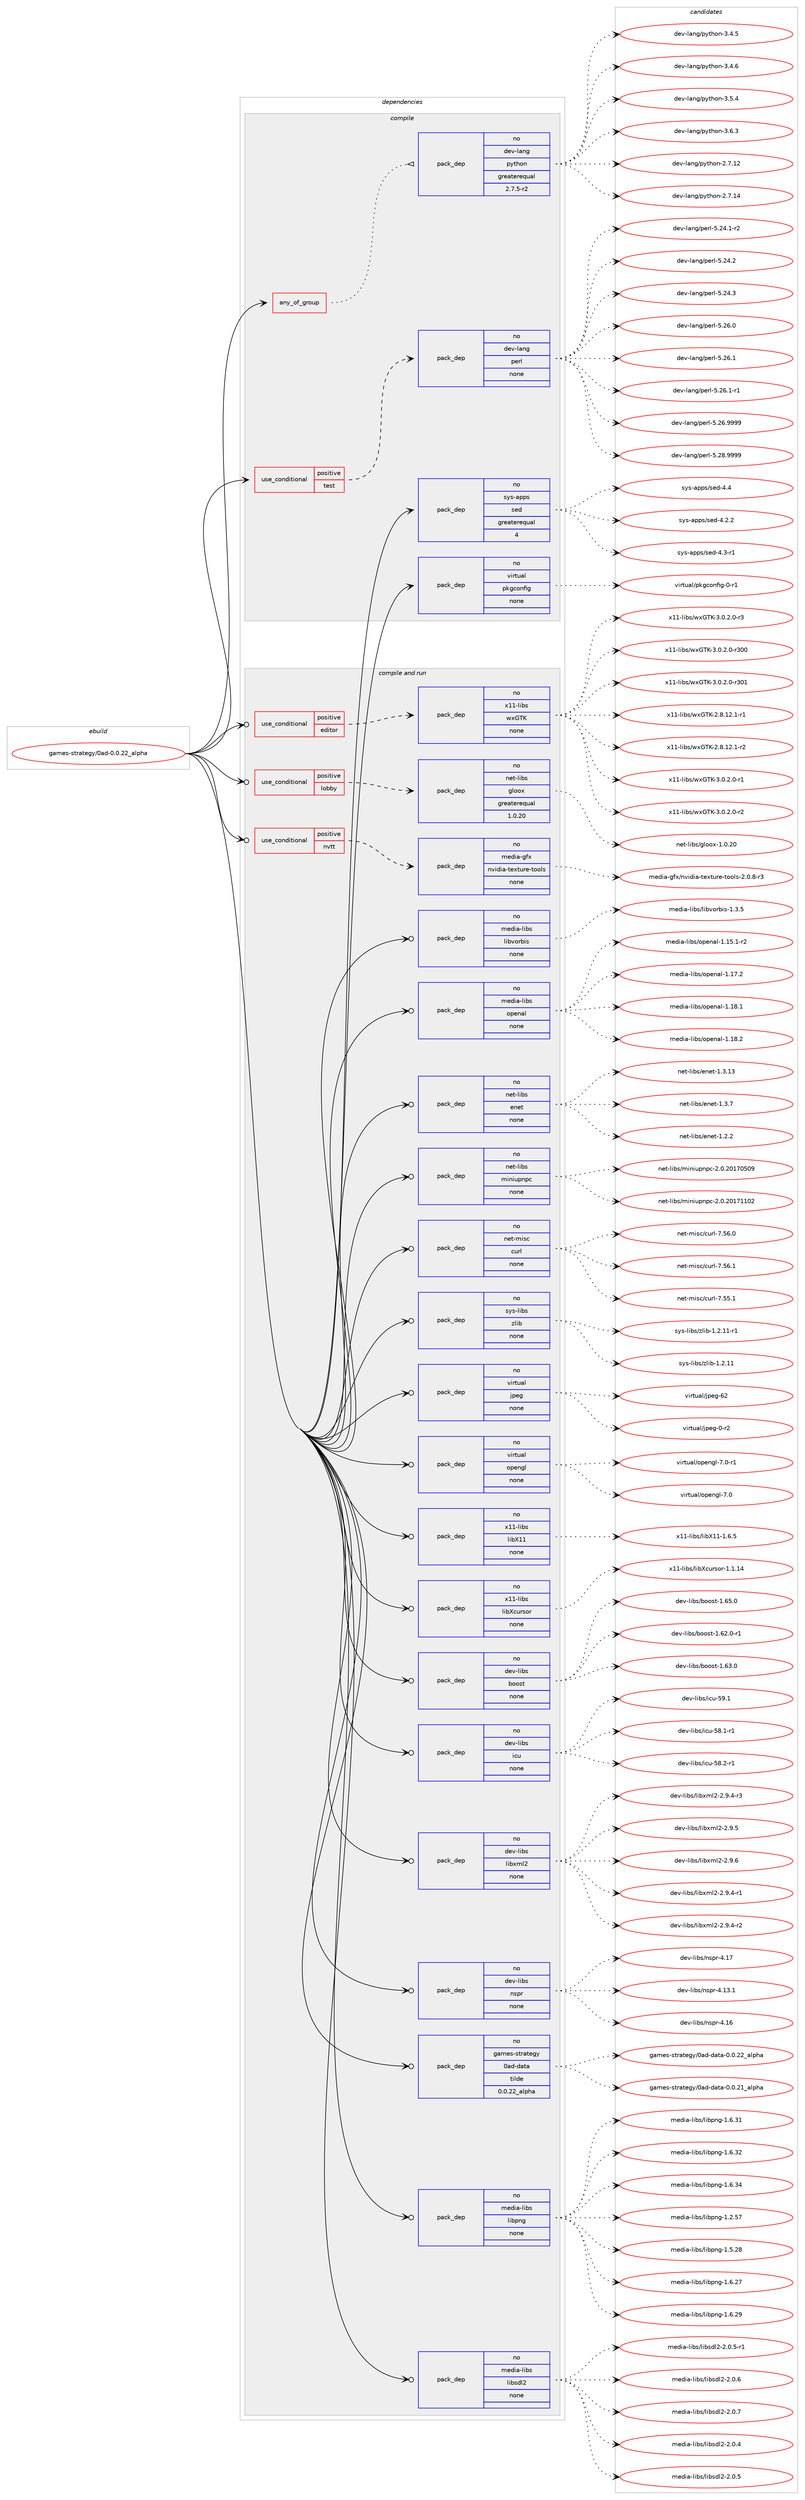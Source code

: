 digraph prolog {

# *************
# Graph options
# *************

newrank=true;
concentrate=true;
compound=true;
graph [rankdir=LR,fontname=Helvetica,fontsize=10,ranksep=1.5];#, ranksep=2.5, nodesep=0.2];
edge  [arrowhead=vee];
node  [fontname=Helvetica,fontsize=10];

# **********
# The ebuild
# **********

subgraph cluster_leftcol {
color=gray;
rank=same;
label=<<i>ebuild</i>>;
id [label="games-strategy/0ad-0.0.22_alpha", color=red, width=4, href="../games-strategy/0ad-0.0.22_alpha.svg"];
}

# ****************
# The dependencies
# ****************

subgraph cluster_midcol {
color=gray;
label=<<i>dependencies</i>>;
subgraph cluster_compile {
fillcolor="#eeeeee";
style=filled;
label=<<i>compile</i>>;
subgraph any4707 {
dependency304026 [label=<<TABLE BORDER="0" CELLBORDER="1" CELLSPACING="0" CELLPADDING="4"><TR><TD CELLPADDING="10">any_of_group</TD></TR></TABLE>>, shape=none, color=red];subgraph pack218160 {
dependency304027 [label=<<TABLE BORDER="0" CELLBORDER="1" CELLSPACING="0" CELLPADDING="4" WIDTH="220"><TR><TD ROWSPAN="6" CELLPADDING="30">pack_dep</TD></TR><TR><TD WIDTH="110">no</TD></TR><TR><TD>dev-lang</TD></TR><TR><TD>python</TD></TR><TR><TD>greaterequal</TD></TR><TR><TD>2.7.5-r2</TD></TR></TABLE>>, shape=none, color=blue];
}
dependency304026:e -> dependency304027:w [weight=20,style="dotted",arrowhead="oinv"];
}
id:e -> dependency304026:w [weight=20,style="solid",arrowhead="vee"];
subgraph cond81104 {
dependency304028 [label=<<TABLE BORDER="0" CELLBORDER="1" CELLSPACING="0" CELLPADDING="4"><TR><TD ROWSPAN="3" CELLPADDING="10">use_conditional</TD></TR><TR><TD>positive</TD></TR><TR><TD>test</TD></TR></TABLE>>, shape=none, color=red];
subgraph pack218161 {
dependency304029 [label=<<TABLE BORDER="0" CELLBORDER="1" CELLSPACING="0" CELLPADDING="4" WIDTH="220"><TR><TD ROWSPAN="6" CELLPADDING="30">pack_dep</TD></TR><TR><TD WIDTH="110">no</TD></TR><TR><TD>dev-lang</TD></TR><TR><TD>perl</TD></TR><TR><TD>none</TD></TR><TR><TD></TD></TR></TABLE>>, shape=none, color=blue];
}
dependency304028:e -> dependency304029:w [weight=20,style="dashed",arrowhead="vee"];
}
id:e -> dependency304028:w [weight=20,style="solid",arrowhead="vee"];
subgraph pack218162 {
dependency304030 [label=<<TABLE BORDER="0" CELLBORDER="1" CELLSPACING="0" CELLPADDING="4" WIDTH="220"><TR><TD ROWSPAN="6" CELLPADDING="30">pack_dep</TD></TR><TR><TD WIDTH="110">no</TD></TR><TR><TD>sys-apps</TD></TR><TR><TD>sed</TD></TR><TR><TD>greaterequal</TD></TR><TR><TD>4</TD></TR></TABLE>>, shape=none, color=blue];
}
id:e -> dependency304030:w [weight=20,style="solid",arrowhead="vee"];
subgraph pack218163 {
dependency304031 [label=<<TABLE BORDER="0" CELLBORDER="1" CELLSPACING="0" CELLPADDING="4" WIDTH="220"><TR><TD ROWSPAN="6" CELLPADDING="30">pack_dep</TD></TR><TR><TD WIDTH="110">no</TD></TR><TR><TD>virtual</TD></TR><TR><TD>pkgconfig</TD></TR><TR><TD>none</TD></TR><TR><TD></TD></TR></TABLE>>, shape=none, color=blue];
}
id:e -> dependency304031:w [weight=20,style="solid",arrowhead="vee"];
}
subgraph cluster_compileandrun {
fillcolor="#eeeeee";
style=filled;
label=<<i>compile and run</i>>;
subgraph cond81105 {
dependency304032 [label=<<TABLE BORDER="0" CELLBORDER="1" CELLSPACING="0" CELLPADDING="4"><TR><TD ROWSPAN="3" CELLPADDING="10">use_conditional</TD></TR><TR><TD>positive</TD></TR><TR><TD>editor</TD></TR></TABLE>>, shape=none, color=red];
subgraph pack218164 {
dependency304033 [label=<<TABLE BORDER="0" CELLBORDER="1" CELLSPACING="0" CELLPADDING="4" WIDTH="220"><TR><TD ROWSPAN="6" CELLPADDING="30">pack_dep</TD></TR><TR><TD WIDTH="110">no</TD></TR><TR><TD>x11-libs</TD></TR><TR><TD>wxGTK</TD></TR><TR><TD>none</TD></TR><TR><TD></TD></TR></TABLE>>, shape=none, color=blue];
}
dependency304032:e -> dependency304033:w [weight=20,style="dashed",arrowhead="vee"];
}
id:e -> dependency304032:w [weight=20,style="solid",arrowhead="odotvee"];
subgraph cond81106 {
dependency304034 [label=<<TABLE BORDER="0" CELLBORDER="1" CELLSPACING="0" CELLPADDING="4"><TR><TD ROWSPAN="3" CELLPADDING="10">use_conditional</TD></TR><TR><TD>positive</TD></TR><TR><TD>lobby</TD></TR></TABLE>>, shape=none, color=red];
subgraph pack218165 {
dependency304035 [label=<<TABLE BORDER="0" CELLBORDER="1" CELLSPACING="0" CELLPADDING="4" WIDTH="220"><TR><TD ROWSPAN="6" CELLPADDING="30">pack_dep</TD></TR><TR><TD WIDTH="110">no</TD></TR><TR><TD>net-libs</TD></TR><TR><TD>gloox</TD></TR><TR><TD>greaterequal</TD></TR><TR><TD>1.0.20</TD></TR></TABLE>>, shape=none, color=blue];
}
dependency304034:e -> dependency304035:w [weight=20,style="dashed",arrowhead="vee"];
}
id:e -> dependency304034:w [weight=20,style="solid",arrowhead="odotvee"];
subgraph cond81107 {
dependency304036 [label=<<TABLE BORDER="0" CELLBORDER="1" CELLSPACING="0" CELLPADDING="4"><TR><TD ROWSPAN="3" CELLPADDING="10">use_conditional</TD></TR><TR><TD>positive</TD></TR><TR><TD>nvtt</TD></TR></TABLE>>, shape=none, color=red];
subgraph pack218166 {
dependency304037 [label=<<TABLE BORDER="0" CELLBORDER="1" CELLSPACING="0" CELLPADDING="4" WIDTH="220"><TR><TD ROWSPAN="6" CELLPADDING="30">pack_dep</TD></TR><TR><TD WIDTH="110">no</TD></TR><TR><TD>media-gfx</TD></TR><TR><TD>nvidia-texture-tools</TD></TR><TR><TD>none</TD></TR><TR><TD></TD></TR></TABLE>>, shape=none, color=blue];
}
dependency304036:e -> dependency304037:w [weight=20,style="dashed",arrowhead="vee"];
}
id:e -> dependency304036:w [weight=20,style="solid",arrowhead="odotvee"];
subgraph pack218167 {
dependency304038 [label=<<TABLE BORDER="0" CELLBORDER="1" CELLSPACING="0" CELLPADDING="4" WIDTH="220"><TR><TD ROWSPAN="6" CELLPADDING="30">pack_dep</TD></TR><TR><TD WIDTH="110">no</TD></TR><TR><TD>dev-libs</TD></TR><TR><TD>boost</TD></TR><TR><TD>none</TD></TR><TR><TD></TD></TR></TABLE>>, shape=none, color=blue];
}
id:e -> dependency304038:w [weight=20,style="solid",arrowhead="odotvee"];
subgraph pack218168 {
dependency304039 [label=<<TABLE BORDER="0" CELLBORDER="1" CELLSPACING="0" CELLPADDING="4" WIDTH="220"><TR><TD ROWSPAN="6" CELLPADDING="30">pack_dep</TD></TR><TR><TD WIDTH="110">no</TD></TR><TR><TD>dev-libs</TD></TR><TR><TD>icu</TD></TR><TR><TD>none</TD></TR><TR><TD></TD></TR></TABLE>>, shape=none, color=blue];
}
id:e -> dependency304039:w [weight=20,style="solid",arrowhead="odotvee"];
subgraph pack218169 {
dependency304040 [label=<<TABLE BORDER="0" CELLBORDER="1" CELLSPACING="0" CELLPADDING="4" WIDTH="220"><TR><TD ROWSPAN="6" CELLPADDING="30">pack_dep</TD></TR><TR><TD WIDTH="110">no</TD></TR><TR><TD>dev-libs</TD></TR><TR><TD>libxml2</TD></TR><TR><TD>none</TD></TR><TR><TD></TD></TR></TABLE>>, shape=none, color=blue];
}
id:e -> dependency304040:w [weight=20,style="solid",arrowhead="odotvee"];
subgraph pack218170 {
dependency304041 [label=<<TABLE BORDER="0" CELLBORDER="1" CELLSPACING="0" CELLPADDING="4" WIDTH="220"><TR><TD ROWSPAN="6" CELLPADDING="30">pack_dep</TD></TR><TR><TD WIDTH="110">no</TD></TR><TR><TD>dev-libs</TD></TR><TR><TD>nspr</TD></TR><TR><TD>none</TD></TR><TR><TD></TD></TR></TABLE>>, shape=none, color=blue];
}
id:e -> dependency304041:w [weight=20,style="solid",arrowhead="odotvee"];
subgraph pack218171 {
dependency304042 [label=<<TABLE BORDER="0" CELLBORDER="1" CELLSPACING="0" CELLPADDING="4" WIDTH="220"><TR><TD ROWSPAN="6" CELLPADDING="30">pack_dep</TD></TR><TR><TD WIDTH="110">no</TD></TR><TR><TD>games-strategy</TD></TR><TR><TD>0ad-data</TD></TR><TR><TD>tilde</TD></TR><TR><TD>0.0.22_alpha</TD></TR></TABLE>>, shape=none, color=blue];
}
id:e -> dependency304042:w [weight=20,style="solid",arrowhead="odotvee"];
subgraph pack218172 {
dependency304043 [label=<<TABLE BORDER="0" CELLBORDER="1" CELLSPACING="0" CELLPADDING="4" WIDTH="220"><TR><TD ROWSPAN="6" CELLPADDING="30">pack_dep</TD></TR><TR><TD WIDTH="110">no</TD></TR><TR><TD>media-libs</TD></TR><TR><TD>libpng</TD></TR><TR><TD>none</TD></TR><TR><TD></TD></TR></TABLE>>, shape=none, color=blue];
}
id:e -> dependency304043:w [weight=20,style="solid",arrowhead="odotvee"];
subgraph pack218173 {
dependency304044 [label=<<TABLE BORDER="0" CELLBORDER="1" CELLSPACING="0" CELLPADDING="4" WIDTH="220"><TR><TD ROWSPAN="6" CELLPADDING="30">pack_dep</TD></TR><TR><TD WIDTH="110">no</TD></TR><TR><TD>media-libs</TD></TR><TR><TD>libsdl2</TD></TR><TR><TD>none</TD></TR><TR><TD></TD></TR></TABLE>>, shape=none, color=blue];
}
id:e -> dependency304044:w [weight=20,style="solid",arrowhead="odotvee"];
subgraph pack218174 {
dependency304045 [label=<<TABLE BORDER="0" CELLBORDER="1" CELLSPACING="0" CELLPADDING="4" WIDTH="220"><TR><TD ROWSPAN="6" CELLPADDING="30">pack_dep</TD></TR><TR><TD WIDTH="110">no</TD></TR><TR><TD>media-libs</TD></TR><TR><TD>libvorbis</TD></TR><TR><TD>none</TD></TR><TR><TD></TD></TR></TABLE>>, shape=none, color=blue];
}
id:e -> dependency304045:w [weight=20,style="solid",arrowhead="odotvee"];
subgraph pack218175 {
dependency304046 [label=<<TABLE BORDER="0" CELLBORDER="1" CELLSPACING="0" CELLPADDING="4" WIDTH="220"><TR><TD ROWSPAN="6" CELLPADDING="30">pack_dep</TD></TR><TR><TD WIDTH="110">no</TD></TR><TR><TD>media-libs</TD></TR><TR><TD>openal</TD></TR><TR><TD>none</TD></TR><TR><TD></TD></TR></TABLE>>, shape=none, color=blue];
}
id:e -> dependency304046:w [weight=20,style="solid",arrowhead="odotvee"];
subgraph pack218176 {
dependency304047 [label=<<TABLE BORDER="0" CELLBORDER="1" CELLSPACING="0" CELLPADDING="4" WIDTH="220"><TR><TD ROWSPAN="6" CELLPADDING="30">pack_dep</TD></TR><TR><TD WIDTH="110">no</TD></TR><TR><TD>net-libs</TD></TR><TR><TD>enet</TD></TR><TR><TD>none</TD></TR><TR><TD></TD></TR></TABLE>>, shape=none, color=blue];
}
id:e -> dependency304047:w [weight=20,style="solid",arrowhead="odotvee"];
subgraph pack218177 {
dependency304048 [label=<<TABLE BORDER="0" CELLBORDER="1" CELLSPACING="0" CELLPADDING="4" WIDTH="220"><TR><TD ROWSPAN="6" CELLPADDING="30">pack_dep</TD></TR><TR><TD WIDTH="110">no</TD></TR><TR><TD>net-libs</TD></TR><TR><TD>miniupnpc</TD></TR><TR><TD>none</TD></TR><TR><TD></TD></TR></TABLE>>, shape=none, color=blue];
}
id:e -> dependency304048:w [weight=20,style="solid",arrowhead="odotvee"];
subgraph pack218178 {
dependency304049 [label=<<TABLE BORDER="0" CELLBORDER="1" CELLSPACING="0" CELLPADDING="4" WIDTH="220"><TR><TD ROWSPAN="6" CELLPADDING="30">pack_dep</TD></TR><TR><TD WIDTH="110">no</TD></TR><TR><TD>net-misc</TD></TR><TR><TD>curl</TD></TR><TR><TD>none</TD></TR><TR><TD></TD></TR></TABLE>>, shape=none, color=blue];
}
id:e -> dependency304049:w [weight=20,style="solid",arrowhead="odotvee"];
subgraph pack218179 {
dependency304050 [label=<<TABLE BORDER="0" CELLBORDER="1" CELLSPACING="0" CELLPADDING="4" WIDTH="220"><TR><TD ROWSPAN="6" CELLPADDING="30">pack_dep</TD></TR><TR><TD WIDTH="110">no</TD></TR><TR><TD>sys-libs</TD></TR><TR><TD>zlib</TD></TR><TR><TD>none</TD></TR><TR><TD></TD></TR></TABLE>>, shape=none, color=blue];
}
id:e -> dependency304050:w [weight=20,style="solid",arrowhead="odotvee"];
subgraph pack218180 {
dependency304051 [label=<<TABLE BORDER="0" CELLBORDER="1" CELLSPACING="0" CELLPADDING="4" WIDTH="220"><TR><TD ROWSPAN="6" CELLPADDING="30">pack_dep</TD></TR><TR><TD WIDTH="110">no</TD></TR><TR><TD>virtual</TD></TR><TR><TD>jpeg</TD></TR><TR><TD>none</TD></TR><TR><TD></TD></TR></TABLE>>, shape=none, color=blue];
}
id:e -> dependency304051:w [weight=20,style="solid",arrowhead="odotvee"];
subgraph pack218181 {
dependency304052 [label=<<TABLE BORDER="0" CELLBORDER="1" CELLSPACING="0" CELLPADDING="4" WIDTH="220"><TR><TD ROWSPAN="6" CELLPADDING="30">pack_dep</TD></TR><TR><TD WIDTH="110">no</TD></TR><TR><TD>virtual</TD></TR><TR><TD>opengl</TD></TR><TR><TD>none</TD></TR><TR><TD></TD></TR></TABLE>>, shape=none, color=blue];
}
id:e -> dependency304052:w [weight=20,style="solid",arrowhead="odotvee"];
subgraph pack218182 {
dependency304053 [label=<<TABLE BORDER="0" CELLBORDER="1" CELLSPACING="0" CELLPADDING="4" WIDTH="220"><TR><TD ROWSPAN="6" CELLPADDING="30">pack_dep</TD></TR><TR><TD WIDTH="110">no</TD></TR><TR><TD>x11-libs</TD></TR><TR><TD>libX11</TD></TR><TR><TD>none</TD></TR><TR><TD></TD></TR></TABLE>>, shape=none, color=blue];
}
id:e -> dependency304053:w [weight=20,style="solid",arrowhead="odotvee"];
subgraph pack218183 {
dependency304054 [label=<<TABLE BORDER="0" CELLBORDER="1" CELLSPACING="0" CELLPADDING="4" WIDTH="220"><TR><TD ROWSPAN="6" CELLPADDING="30">pack_dep</TD></TR><TR><TD WIDTH="110">no</TD></TR><TR><TD>x11-libs</TD></TR><TR><TD>libXcursor</TD></TR><TR><TD>none</TD></TR><TR><TD></TD></TR></TABLE>>, shape=none, color=blue];
}
id:e -> dependency304054:w [weight=20,style="solid",arrowhead="odotvee"];
}
subgraph cluster_run {
fillcolor="#eeeeee";
style=filled;
label=<<i>run</i>>;
}
}

# **************
# The candidates
# **************

subgraph cluster_choices {
rank=same;
color=gray;
label=<<i>candidates</i>>;

subgraph choice218160 {
color=black;
nodesep=1;
choice10010111845108971101034711212111610411111045504655464950 [label="dev-lang/python-2.7.12", color=red, width=4,href="../dev-lang/python-2.7.12.svg"];
choice10010111845108971101034711212111610411111045504655464952 [label="dev-lang/python-2.7.14", color=red, width=4,href="../dev-lang/python-2.7.14.svg"];
choice100101118451089711010347112121116104111110455146524653 [label="dev-lang/python-3.4.5", color=red, width=4,href="../dev-lang/python-3.4.5.svg"];
choice100101118451089711010347112121116104111110455146524654 [label="dev-lang/python-3.4.6", color=red, width=4,href="../dev-lang/python-3.4.6.svg"];
choice100101118451089711010347112121116104111110455146534652 [label="dev-lang/python-3.5.4", color=red, width=4,href="../dev-lang/python-3.5.4.svg"];
choice100101118451089711010347112121116104111110455146544651 [label="dev-lang/python-3.6.3", color=red, width=4,href="../dev-lang/python-3.6.3.svg"];
dependency304027:e -> choice10010111845108971101034711212111610411111045504655464950:w [style=dotted,weight="100"];
dependency304027:e -> choice10010111845108971101034711212111610411111045504655464952:w [style=dotted,weight="100"];
dependency304027:e -> choice100101118451089711010347112121116104111110455146524653:w [style=dotted,weight="100"];
dependency304027:e -> choice100101118451089711010347112121116104111110455146524654:w [style=dotted,weight="100"];
dependency304027:e -> choice100101118451089711010347112121116104111110455146534652:w [style=dotted,weight="100"];
dependency304027:e -> choice100101118451089711010347112121116104111110455146544651:w [style=dotted,weight="100"];
}
subgraph choice218161 {
color=black;
nodesep=1;
choice100101118451089711010347112101114108455346505246494511450 [label="dev-lang/perl-5.24.1-r2", color=red, width=4,href="../dev-lang/perl-5.24.1-r2.svg"];
choice10010111845108971101034711210111410845534650524650 [label="dev-lang/perl-5.24.2", color=red, width=4,href="../dev-lang/perl-5.24.2.svg"];
choice10010111845108971101034711210111410845534650524651 [label="dev-lang/perl-5.24.3", color=red, width=4,href="../dev-lang/perl-5.24.3.svg"];
choice10010111845108971101034711210111410845534650544648 [label="dev-lang/perl-5.26.0", color=red, width=4,href="../dev-lang/perl-5.26.0.svg"];
choice10010111845108971101034711210111410845534650544649 [label="dev-lang/perl-5.26.1", color=red, width=4,href="../dev-lang/perl-5.26.1.svg"];
choice100101118451089711010347112101114108455346505446494511449 [label="dev-lang/perl-5.26.1-r1", color=red, width=4,href="../dev-lang/perl-5.26.1-r1.svg"];
choice10010111845108971101034711210111410845534650544657575757 [label="dev-lang/perl-5.26.9999", color=red, width=4,href="../dev-lang/perl-5.26.9999.svg"];
choice10010111845108971101034711210111410845534650564657575757 [label="dev-lang/perl-5.28.9999", color=red, width=4,href="../dev-lang/perl-5.28.9999.svg"];
dependency304029:e -> choice100101118451089711010347112101114108455346505246494511450:w [style=dotted,weight="100"];
dependency304029:e -> choice10010111845108971101034711210111410845534650524650:w [style=dotted,weight="100"];
dependency304029:e -> choice10010111845108971101034711210111410845534650524651:w [style=dotted,weight="100"];
dependency304029:e -> choice10010111845108971101034711210111410845534650544648:w [style=dotted,weight="100"];
dependency304029:e -> choice10010111845108971101034711210111410845534650544649:w [style=dotted,weight="100"];
dependency304029:e -> choice100101118451089711010347112101114108455346505446494511449:w [style=dotted,weight="100"];
dependency304029:e -> choice10010111845108971101034711210111410845534650544657575757:w [style=dotted,weight="100"];
dependency304029:e -> choice10010111845108971101034711210111410845534650564657575757:w [style=dotted,weight="100"];
}
subgraph choice218162 {
color=black;
nodesep=1;
choice115121115459711211211547115101100455246504650 [label="sys-apps/sed-4.2.2", color=red, width=4,href="../sys-apps/sed-4.2.2.svg"];
choice115121115459711211211547115101100455246514511449 [label="sys-apps/sed-4.3-r1", color=red, width=4,href="../sys-apps/sed-4.3-r1.svg"];
choice11512111545971121121154711510110045524652 [label="sys-apps/sed-4.4", color=red, width=4,href="../sys-apps/sed-4.4.svg"];
dependency304030:e -> choice115121115459711211211547115101100455246504650:w [style=dotted,weight="100"];
dependency304030:e -> choice115121115459711211211547115101100455246514511449:w [style=dotted,weight="100"];
dependency304030:e -> choice11512111545971121121154711510110045524652:w [style=dotted,weight="100"];
}
subgraph choice218163 {
color=black;
nodesep=1;
choice11810511411611797108471121071039911111010210510345484511449 [label="virtual/pkgconfig-0-r1", color=red, width=4,href="../virtual/pkgconfig-0-r1.svg"];
dependency304031:e -> choice11810511411611797108471121071039911111010210510345484511449:w [style=dotted,weight="100"];
}
subgraph choice218164 {
color=black;
nodesep=1;
choice12049494510810598115471191207184754550465646495046494511449 [label="x11-libs/wxGTK-2.8.12.1-r1", color=red, width=4,href="../x11-libs/wxGTK-2.8.12.1-r1.svg"];
choice12049494510810598115471191207184754550465646495046494511450 [label="x11-libs/wxGTK-2.8.12.1-r2", color=red, width=4,href="../x11-libs/wxGTK-2.8.12.1-r2.svg"];
choice120494945108105981154711912071847545514648465046484511449 [label="x11-libs/wxGTK-3.0.2.0-r1", color=red, width=4,href="../x11-libs/wxGTK-3.0.2.0-r1.svg"];
choice120494945108105981154711912071847545514648465046484511450 [label="x11-libs/wxGTK-3.0.2.0-r2", color=red, width=4,href="../x11-libs/wxGTK-3.0.2.0-r2.svg"];
choice120494945108105981154711912071847545514648465046484511451 [label="x11-libs/wxGTK-3.0.2.0-r3", color=red, width=4,href="../x11-libs/wxGTK-3.0.2.0-r3.svg"];
choice1204949451081059811547119120718475455146484650464845114514848 [label="x11-libs/wxGTK-3.0.2.0-r300", color=red, width=4,href="../x11-libs/wxGTK-3.0.2.0-r300.svg"];
choice1204949451081059811547119120718475455146484650464845114514849 [label="x11-libs/wxGTK-3.0.2.0-r301", color=red, width=4,href="../x11-libs/wxGTK-3.0.2.0-r301.svg"];
dependency304033:e -> choice12049494510810598115471191207184754550465646495046494511449:w [style=dotted,weight="100"];
dependency304033:e -> choice12049494510810598115471191207184754550465646495046494511450:w [style=dotted,weight="100"];
dependency304033:e -> choice120494945108105981154711912071847545514648465046484511449:w [style=dotted,weight="100"];
dependency304033:e -> choice120494945108105981154711912071847545514648465046484511450:w [style=dotted,weight="100"];
dependency304033:e -> choice120494945108105981154711912071847545514648465046484511451:w [style=dotted,weight="100"];
dependency304033:e -> choice1204949451081059811547119120718475455146484650464845114514848:w [style=dotted,weight="100"];
dependency304033:e -> choice1204949451081059811547119120718475455146484650464845114514849:w [style=dotted,weight="100"];
}
subgraph choice218165 {
color=black;
nodesep=1;
choice11010111645108105981154710310811111112045494648465048 [label="net-libs/gloox-1.0.20", color=red, width=4,href="../net-libs/gloox-1.0.20.svg"];
dependency304035:e -> choice11010111645108105981154710310811111112045494648465048:w [style=dotted,weight="100"];
}
subgraph choice218166 {
color=black;
nodesep=1;
choice1091011001059745103102120471101181051001059745116101120116117114101451161111111081154550464846564511451 [label="media-gfx/nvidia-texture-tools-2.0.8-r3", color=red, width=4,href="../media-gfx/nvidia-texture-tools-2.0.8-r3.svg"];
dependency304037:e -> choice1091011001059745103102120471101181051001059745116101120116117114101451161111111081154550464846564511451:w [style=dotted,weight="100"];
}
subgraph choice218167 {
color=black;
nodesep=1;
choice10010111845108105981154798111111115116454946545046484511449 [label="dev-libs/boost-1.62.0-r1", color=red, width=4,href="../dev-libs/boost-1.62.0-r1.svg"];
choice1001011184510810598115479811111111511645494654514648 [label="dev-libs/boost-1.63.0", color=red, width=4,href="../dev-libs/boost-1.63.0.svg"];
choice1001011184510810598115479811111111511645494654534648 [label="dev-libs/boost-1.65.0", color=red, width=4,href="../dev-libs/boost-1.65.0.svg"];
dependency304038:e -> choice10010111845108105981154798111111115116454946545046484511449:w [style=dotted,weight="100"];
dependency304038:e -> choice1001011184510810598115479811111111511645494654514648:w [style=dotted,weight="100"];
dependency304038:e -> choice1001011184510810598115479811111111511645494654534648:w [style=dotted,weight="100"];
}
subgraph choice218168 {
color=black;
nodesep=1;
choice1001011184510810598115471059911745535646494511449 [label="dev-libs/icu-58.1-r1", color=red, width=4,href="../dev-libs/icu-58.1-r1.svg"];
choice1001011184510810598115471059911745535646504511449 [label="dev-libs/icu-58.2-r1", color=red, width=4,href="../dev-libs/icu-58.2-r1.svg"];
choice100101118451081059811547105991174553574649 [label="dev-libs/icu-59.1", color=red, width=4,href="../dev-libs/icu-59.1.svg"];
dependency304039:e -> choice1001011184510810598115471059911745535646494511449:w [style=dotted,weight="100"];
dependency304039:e -> choice1001011184510810598115471059911745535646504511449:w [style=dotted,weight="100"];
dependency304039:e -> choice100101118451081059811547105991174553574649:w [style=dotted,weight="100"];
}
subgraph choice218169 {
color=black;
nodesep=1;
choice10010111845108105981154710810598120109108504550465746524511449 [label="dev-libs/libxml2-2.9.4-r1", color=red, width=4,href="../dev-libs/libxml2-2.9.4-r1.svg"];
choice10010111845108105981154710810598120109108504550465746524511450 [label="dev-libs/libxml2-2.9.4-r2", color=red, width=4,href="../dev-libs/libxml2-2.9.4-r2.svg"];
choice10010111845108105981154710810598120109108504550465746524511451 [label="dev-libs/libxml2-2.9.4-r3", color=red, width=4,href="../dev-libs/libxml2-2.9.4-r3.svg"];
choice1001011184510810598115471081059812010910850455046574653 [label="dev-libs/libxml2-2.9.5", color=red, width=4,href="../dev-libs/libxml2-2.9.5.svg"];
choice1001011184510810598115471081059812010910850455046574654 [label="dev-libs/libxml2-2.9.6", color=red, width=4,href="../dev-libs/libxml2-2.9.6.svg"];
dependency304040:e -> choice10010111845108105981154710810598120109108504550465746524511449:w [style=dotted,weight="100"];
dependency304040:e -> choice10010111845108105981154710810598120109108504550465746524511450:w [style=dotted,weight="100"];
dependency304040:e -> choice10010111845108105981154710810598120109108504550465746524511451:w [style=dotted,weight="100"];
dependency304040:e -> choice1001011184510810598115471081059812010910850455046574653:w [style=dotted,weight="100"];
dependency304040:e -> choice1001011184510810598115471081059812010910850455046574654:w [style=dotted,weight="100"];
}
subgraph choice218170 {
color=black;
nodesep=1;
choice10010111845108105981154711011511211445524649514649 [label="dev-libs/nspr-4.13.1", color=red, width=4,href="../dev-libs/nspr-4.13.1.svg"];
choice1001011184510810598115471101151121144552464954 [label="dev-libs/nspr-4.16", color=red, width=4,href="../dev-libs/nspr-4.16.svg"];
choice1001011184510810598115471101151121144552464955 [label="dev-libs/nspr-4.17", color=red, width=4,href="../dev-libs/nspr-4.17.svg"];
dependency304041:e -> choice10010111845108105981154711011511211445524649514649:w [style=dotted,weight="100"];
dependency304041:e -> choice1001011184510810598115471101151121144552464954:w [style=dotted,weight="100"];
dependency304041:e -> choice1001011184510810598115471101151121144552464955:w [style=dotted,weight="100"];
}
subgraph choice218171 {
color=black;
nodesep=1;
choice10397109101115451151161149711610110312147489710045100971169745484648465049959710811210497 [label="games-strategy/0ad-data-0.0.21_alpha", color=red, width=4,href="../games-strategy/0ad-data-0.0.21_alpha.svg"];
choice10397109101115451151161149711610110312147489710045100971169745484648465050959710811210497 [label="games-strategy/0ad-data-0.0.22_alpha", color=red, width=4,href="../games-strategy/0ad-data-0.0.22_alpha.svg"];
dependency304042:e -> choice10397109101115451151161149711610110312147489710045100971169745484648465049959710811210497:w [style=dotted,weight="100"];
dependency304042:e -> choice10397109101115451151161149711610110312147489710045100971169745484648465050959710811210497:w [style=dotted,weight="100"];
}
subgraph choice218172 {
color=black;
nodesep=1;
choice109101100105974510810598115471081059811211010345494650465355 [label="media-libs/libpng-1.2.57", color=red, width=4,href="../media-libs/libpng-1.2.57.svg"];
choice109101100105974510810598115471081059811211010345494653465056 [label="media-libs/libpng-1.5.28", color=red, width=4,href="../media-libs/libpng-1.5.28.svg"];
choice109101100105974510810598115471081059811211010345494654465055 [label="media-libs/libpng-1.6.27", color=red, width=4,href="../media-libs/libpng-1.6.27.svg"];
choice109101100105974510810598115471081059811211010345494654465057 [label="media-libs/libpng-1.6.29", color=red, width=4,href="../media-libs/libpng-1.6.29.svg"];
choice109101100105974510810598115471081059811211010345494654465149 [label="media-libs/libpng-1.6.31", color=red, width=4,href="../media-libs/libpng-1.6.31.svg"];
choice109101100105974510810598115471081059811211010345494654465150 [label="media-libs/libpng-1.6.32", color=red, width=4,href="../media-libs/libpng-1.6.32.svg"];
choice109101100105974510810598115471081059811211010345494654465152 [label="media-libs/libpng-1.6.34", color=red, width=4,href="../media-libs/libpng-1.6.34.svg"];
dependency304043:e -> choice109101100105974510810598115471081059811211010345494650465355:w [style=dotted,weight="100"];
dependency304043:e -> choice109101100105974510810598115471081059811211010345494653465056:w [style=dotted,weight="100"];
dependency304043:e -> choice109101100105974510810598115471081059811211010345494654465055:w [style=dotted,weight="100"];
dependency304043:e -> choice109101100105974510810598115471081059811211010345494654465057:w [style=dotted,weight="100"];
dependency304043:e -> choice109101100105974510810598115471081059811211010345494654465149:w [style=dotted,weight="100"];
dependency304043:e -> choice109101100105974510810598115471081059811211010345494654465150:w [style=dotted,weight="100"];
dependency304043:e -> choice109101100105974510810598115471081059811211010345494654465152:w [style=dotted,weight="100"];
}
subgraph choice218173 {
color=black;
nodesep=1;
choice109101100105974510810598115471081059811510010850455046484652 [label="media-libs/libsdl2-2.0.4", color=red, width=4,href="../media-libs/libsdl2-2.0.4.svg"];
choice109101100105974510810598115471081059811510010850455046484653 [label="media-libs/libsdl2-2.0.5", color=red, width=4,href="../media-libs/libsdl2-2.0.5.svg"];
choice1091011001059745108105981154710810598115100108504550464846534511449 [label="media-libs/libsdl2-2.0.5-r1", color=red, width=4,href="../media-libs/libsdl2-2.0.5-r1.svg"];
choice109101100105974510810598115471081059811510010850455046484654 [label="media-libs/libsdl2-2.0.6", color=red, width=4,href="../media-libs/libsdl2-2.0.6.svg"];
choice109101100105974510810598115471081059811510010850455046484655 [label="media-libs/libsdl2-2.0.7", color=red, width=4,href="../media-libs/libsdl2-2.0.7.svg"];
dependency304044:e -> choice109101100105974510810598115471081059811510010850455046484652:w [style=dotted,weight="100"];
dependency304044:e -> choice109101100105974510810598115471081059811510010850455046484653:w [style=dotted,weight="100"];
dependency304044:e -> choice1091011001059745108105981154710810598115100108504550464846534511449:w [style=dotted,weight="100"];
dependency304044:e -> choice109101100105974510810598115471081059811510010850455046484654:w [style=dotted,weight="100"];
dependency304044:e -> choice109101100105974510810598115471081059811510010850455046484655:w [style=dotted,weight="100"];
}
subgraph choice218174 {
color=black;
nodesep=1;
choice109101100105974510810598115471081059811811111498105115454946514653 [label="media-libs/libvorbis-1.3.5", color=red, width=4,href="../media-libs/libvorbis-1.3.5.svg"];
dependency304045:e -> choice109101100105974510810598115471081059811811111498105115454946514653:w [style=dotted,weight="100"];
}
subgraph choice218175 {
color=black;
nodesep=1;
choice1091011001059745108105981154711111210111097108454946495346494511450 [label="media-libs/openal-1.15.1-r2", color=red, width=4,href="../media-libs/openal-1.15.1-r2.svg"];
choice109101100105974510810598115471111121011109710845494649554650 [label="media-libs/openal-1.17.2", color=red, width=4,href="../media-libs/openal-1.17.2.svg"];
choice109101100105974510810598115471111121011109710845494649564649 [label="media-libs/openal-1.18.1", color=red, width=4,href="../media-libs/openal-1.18.1.svg"];
choice109101100105974510810598115471111121011109710845494649564650 [label="media-libs/openal-1.18.2", color=red, width=4,href="../media-libs/openal-1.18.2.svg"];
dependency304046:e -> choice1091011001059745108105981154711111210111097108454946495346494511450:w [style=dotted,weight="100"];
dependency304046:e -> choice109101100105974510810598115471111121011109710845494649554650:w [style=dotted,weight="100"];
dependency304046:e -> choice109101100105974510810598115471111121011109710845494649564649:w [style=dotted,weight="100"];
dependency304046:e -> choice109101100105974510810598115471111121011109710845494649564650:w [style=dotted,weight="100"];
}
subgraph choice218176 {
color=black;
nodesep=1;
choice110101116451081059811547101110101116454946504650 [label="net-libs/enet-1.2.2", color=red, width=4,href="../net-libs/enet-1.2.2.svg"];
choice11010111645108105981154710111010111645494651464951 [label="net-libs/enet-1.3.13", color=red, width=4,href="../net-libs/enet-1.3.13.svg"];
choice110101116451081059811547101110101116454946514655 [label="net-libs/enet-1.3.7", color=red, width=4,href="../net-libs/enet-1.3.7.svg"];
dependency304047:e -> choice110101116451081059811547101110101116454946504650:w [style=dotted,weight="100"];
dependency304047:e -> choice11010111645108105981154710111010111645494651464951:w [style=dotted,weight="100"];
dependency304047:e -> choice110101116451081059811547101110101116454946514655:w [style=dotted,weight="100"];
}
subgraph choice218177 {
color=black;
nodesep=1;
choice1101011164510810598115471091051101051171121101129945504648465048495548534857 [label="net-libs/miniupnpc-2.0.20170509", color=red, width=4,href="../net-libs/miniupnpc-2.0.20170509.svg"];
choice1101011164510810598115471091051101051171121101129945504648465048495549494850 [label="net-libs/miniupnpc-2.0.20171102", color=red, width=4,href="../net-libs/miniupnpc-2.0.20171102.svg"];
dependency304048:e -> choice1101011164510810598115471091051101051171121101129945504648465048495548534857:w [style=dotted,weight="100"];
dependency304048:e -> choice1101011164510810598115471091051101051171121101129945504648465048495549494850:w [style=dotted,weight="100"];
}
subgraph choice218178 {
color=black;
nodesep=1;
choice1101011164510910511599479911711410845554653534649 [label="net-misc/curl-7.55.1", color=red, width=4,href="../net-misc/curl-7.55.1.svg"];
choice1101011164510910511599479911711410845554653544648 [label="net-misc/curl-7.56.0", color=red, width=4,href="../net-misc/curl-7.56.0.svg"];
choice1101011164510910511599479911711410845554653544649 [label="net-misc/curl-7.56.1", color=red, width=4,href="../net-misc/curl-7.56.1.svg"];
dependency304049:e -> choice1101011164510910511599479911711410845554653534649:w [style=dotted,weight="100"];
dependency304049:e -> choice1101011164510910511599479911711410845554653544648:w [style=dotted,weight="100"];
dependency304049:e -> choice1101011164510910511599479911711410845554653544649:w [style=dotted,weight="100"];
}
subgraph choice218179 {
color=black;
nodesep=1;
choice1151211154510810598115471221081059845494650464949 [label="sys-libs/zlib-1.2.11", color=red, width=4,href="../sys-libs/zlib-1.2.11.svg"];
choice11512111545108105981154712210810598454946504649494511449 [label="sys-libs/zlib-1.2.11-r1", color=red, width=4,href="../sys-libs/zlib-1.2.11-r1.svg"];
dependency304050:e -> choice1151211154510810598115471221081059845494650464949:w [style=dotted,weight="100"];
dependency304050:e -> choice11512111545108105981154712210810598454946504649494511449:w [style=dotted,weight="100"];
}
subgraph choice218180 {
color=black;
nodesep=1;
choice118105114116117971084710611210110345484511450 [label="virtual/jpeg-0-r2", color=red, width=4,href="../virtual/jpeg-0-r2.svg"];
choice1181051141161179710847106112101103455450 [label="virtual/jpeg-62", color=red, width=4,href="../virtual/jpeg-62.svg"];
dependency304051:e -> choice118105114116117971084710611210110345484511450:w [style=dotted,weight="100"];
dependency304051:e -> choice1181051141161179710847106112101103455450:w [style=dotted,weight="100"];
}
subgraph choice218181 {
color=black;
nodesep=1;
choice118105114116117971084711111210111010310845554648 [label="virtual/opengl-7.0", color=red, width=4,href="../virtual/opengl-7.0.svg"];
choice1181051141161179710847111112101110103108455546484511449 [label="virtual/opengl-7.0-r1", color=red, width=4,href="../virtual/opengl-7.0-r1.svg"];
dependency304052:e -> choice118105114116117971084711111210111010310845554648:w [style=dotted,weight="100"];
dependency304052:e -> choice1181051141161179710847111112101110103108455546484511449:w [style=dotted,weight="100"];
}
subgraph choice218182 {
color=black;
nodesep=1;
choice120494945108105981154710810598884949454946544653 [label="x11-libs/libX11-1.6.5", color=red, width=4,href="../x11-libs/libX11-1.6.5.svg"];
dependency304053:e -> choice120494945108105981154710810598884949454946544653:w [style=dotted,weight="100"];
}
subgraph choice218183 {
color=black;
nodesep=1;
choice120494945108105981154710810598889911711411511111445494649464952 [label="x11-libs/libXcursor-1.1.14", color=red, width=4,href="../x11-libs/libXcursor-1.1.14.svg"];
dependency304054:e -> choice120494945108105981154710810598889911711411511111445494649464952:w [style=dotted,weight="100"];
}
}

}
